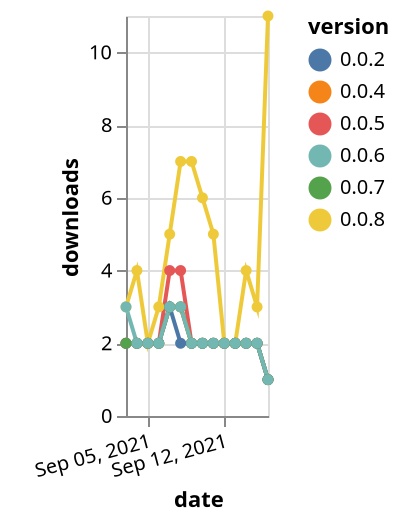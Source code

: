{"$schema": "https://vega.github.io/schema/vega-lite/v5.json", "description": "A simple bar chart with embedded data.", "data": {"values": [{"date": "2021-09-03", "total": 4041, "delta": 2, "version": "0.0.5"}, {"date": "2021-09-04", "total": 4043, "delta": 2, "version": "0.0.5"}, {"date": "2021-09-05", "total": 4045, "delta": 2, "version": "0.0.5"}, {"date": "2021-09-06", "total": 4047, "delta": 2, "version": "0.0.5"}, {"date": "2021-09-07", "total": 4051, "delta": 4, "version": "0.0.5"}, {"date": "2021-09-08", "total": 4055, "delta": 4, "version": "0.0.5"}, {"date": "2021-09-09", "total": 4057, "delta": 2, "version": "0.0.5"}, {"date": "2021-09-10", "total": 4059, "delta": 2, "version": "0.0.5"}, {"date": "2021-09-11", "total": 4061, "delta": 2, "version": "0.0.5"}, {"date": "2021-09-12", "total": 4063, "delta": 2, "version": "0.0.5"}, {"date": "2021-09-13", "total": 4065, "delta": 2, "version": "0.0.5"}, {"date": "2021-09-14", "total": 4067, "delta": 2, "version": "0.0.5"}, {"date": "2021-09-15", "total": 4069, "delta": 2, "version": "0.0.5"}, {"date": "2021-09-16", "total": 4070, "delta": 1, "version": "0.0.5"}, {"date": "2021-09-03", "total": 12403, "delta": 3, "version": "0.0.8"}, {"date": "2021-09-04", "total": 12407, "delta": 4, "version": "0.0.8"}, {"date": "2021-09-05", "total": 12409, "delta": 2, "version": "0.0.8"}, {"date": "2021-09-06", "total": 12412, "delta": 3, "version": "0.0.8"}, {"date": "2021-09-07", "total": 12417, "delta": 5, "version": "0.0.8"}, {"date": "2021-09-08", "total": 12424, "delta": 7, "version": "0.0.8"}, {"date": "2021-09-09", "total": 12431, "delta": 7, "version": "0.0.8"}, {"date": "2021-09-10", "total": 12437, "delta": 6, "version": "0.0.8"}, {"date": "2021-09-11", "total": 12442, "delta": 5, "version": "0.0.8"}, {"date": "2021-09-12", "total": 12444, "delta": 2, "version": "0.0.8"}, {"date": "2021-09-13", "total": 12446, "delta": 2, "version": "0.0.8"}, {"date": "2021-09-14", "total": 12450, "delta": 4, "version": "0.0.8"}, {"date": "2021-09-15", "total": 12453, "delta": 3, "version": "0.0.8"}, {"date": "2021-09-16", "total": 12464, "delta": 11, "version": "0.0.8"}, {"date": "2021-09-03", "total": 2797, "delta": 2, "version": "0.0.4"}, {"date": "2021-09-04", "total": 2799, "delta": 2, "version": "0.0.4"}, {"date": "2021-09-05", "total": 2801, "delta": 2, "version": "0.0.4"}, {"date": "2021-09-06", "total": 2803, "delta": 2, "version": "0.0.4"}, {"date": "2021-09-07", "total": 2806, "delta": 3, "version": "0.0.4"}, {"date": "2021-09-08", "total": 2809, "delta": 3, "version": "0.0.4"}, {"date": "2021-09-09", "total": 2811, "delta": 2, "version": "0.0.4"}, {"date": "2021-09-10", "total": 2813, "delta": 2, "version": "0.0.4"}, {"date": "2021-09-11", "total": 2815, "delta": 2, "version": "0.0.4"}, {"date": "2021-09-12", "total": 2817, "delta": 2, "version": "0.0.4"}, {"date": "2021-09-13", "total": 2819, "delta": 2, "version": "0.0.4"}, {"date": "2021-09-14", "total": 2821, "delta": 2, "version": "0.0.4"}, {"date": "2021-09-15", "total": 2823, "delta": 2, "version": "0.0.4"}, {"date": "2021-09-16", "total": 2824, "delta": 1, "version": "0.0.4"}, {"date": "2021-09-03", "total": 2811, "delta": 2, "version": "0.0.2"}, {"date": "2021-09-04", "total": 2813, "delta": 2, "version": "0.0.2"}, {"date": "2021-09-05", "total": 2815, "delta": 2, "version": "0.0.2"}, {"date": "2021-09-06", "total": 2817, "delta": 2, "version": "0.0.2"}, {"date": "2021-09-07", "total": 2820, "delta": 3, "version": "0.0.2"}, {"date": "2021-09-08", "total": 2822, "delta": 2, "version": "0.0.2"}, {"date": "2021-09-09", "total": 2824, "delta": 2, "version": "0.0.2"}, {"date": "2021-09-10", "total": 2826, "delta": 2, "version": "0.0.2"}, {"date": "2021-09-11", "total": 2828, "delta": 2, "version": "0.0.2"}, {"date": "2021-09-12", "total": 2830, "delta": 2, "version": "0.0.2"}, {"date": "2021-09-13", "total": 2832, "delta": 2, "version": "0.0.2"}, {"date": "2021-09-14", "total": 2834, "delta": 2, "version": "0.0.2"}, {"date": "2021-09-15", "total": 2836, "delta": 2, "version": "0.0.2"}, {"date": "2021-09-16", "total": 2837, "delta": 1, "version": "0.0.2"}, {"date": "2021-09-03", "total": 3254, "delta": 2, "version": "0.0.7"}, {"date": "2021-09-04", "total": 3256, "delta": 2, "version": "0.0.7"}, {"date": "2021-09-05", "total": 3258, "delta": 2, "version": "0.0.7"}, {"date": "2021-09-06", "total": 3260, "delta": 2, "version": "0.0.7"}, {"date": "2021-09-07", "total": 3263, "delta": 3, "version": "0.0.7"}, {"date": "2021-09-08", "total": 3266, "delta": 3, "version": "0.0.7"}, {"date": "2021-09-09", "total": 3268, "delta": 2, "version": "0.0.7"}, {"date": "2021-09-10", "total": 3270, "delta": 2, "version": "0.0.7"}, {"date": "2021-09-11", "total": 3272, "delta": 2, "version": "0.0.7"}, {"date": "2021-09-12", "total": 3274, "delta": 2, "version": "0.0.7"}, {"date": "2021-09-13", "total": 3276, "delta": 2, "version": "0.0.7"}, {"date": "2021-09-14", "total": 3278, "delta": 2, "version": "0.0.7"}, {"date": "2021-09-15", "total": 3280, "delta": 2, "version": "0.0.7"}, {"date": "2021-09-16", "total": 3281, "delta": 1, "version": "0.0.7"}, {"date": "2021-09-03", "total": 2946, "delta": 3, "version": "0.0.6"}, {"date": "2021-09-04", "total": 2948, "delta": 2, "version": "0.0.6"}, {"date": "2021-09-05", "total": 2950, "delta": 2, "version": "0.0.6"}, {"date": "2021-09-06", "total": 2952, "delta": 2, "version": "0.0.6"}, {"date": "2021-09-07", "total": 2955, "delta": 3, "version": "0.0.6"}, {"date": "2021-09-08", "total": 2958, "delta": 3, "version": "0.0.6"}, {"date": "2021-09-09", "total": 2960, "delta": 2, "version": "0.0.6"}, {"date": "2021-09-10", "total": 2962, "delta": 2, "version": "0.0.6"}, {"date": "2021-09-11", "total": 2964, "delta": 2, "version": "0.0.6"}, {"date": "2021-09-12", "total": 2966, "delta": 2, "version": "0.0.6"}, {"date": "2021-09-13", "total": 2968, "delta": 2, "version": "0.0.6"}, {"date": "2021-09-14", "total": 2970, "delta": 2, "version": "0.0.6"}, {"date": "2021-09-15", "total": 2972, "delta": 2, "version": "0.0.6"}, {"date": "2021-09-16", "total": 2973, "delta": 1, "version": "0.0.6"}]}, "width": "container", "mark": {"type": "line", "point": {"filled": true}}, "encoding": {"x": {"field": "date", "type": "temporal", "timeUnit": "yearmonthdate", "title": "date", "axis": {"labelAngle": -15}}, "y": {"field": "delta", "type": "quantitative", "title": "downloads"}, "color": {"field": "version", "type": "nominal"}, "tooltip": {"field": "delta"}}}